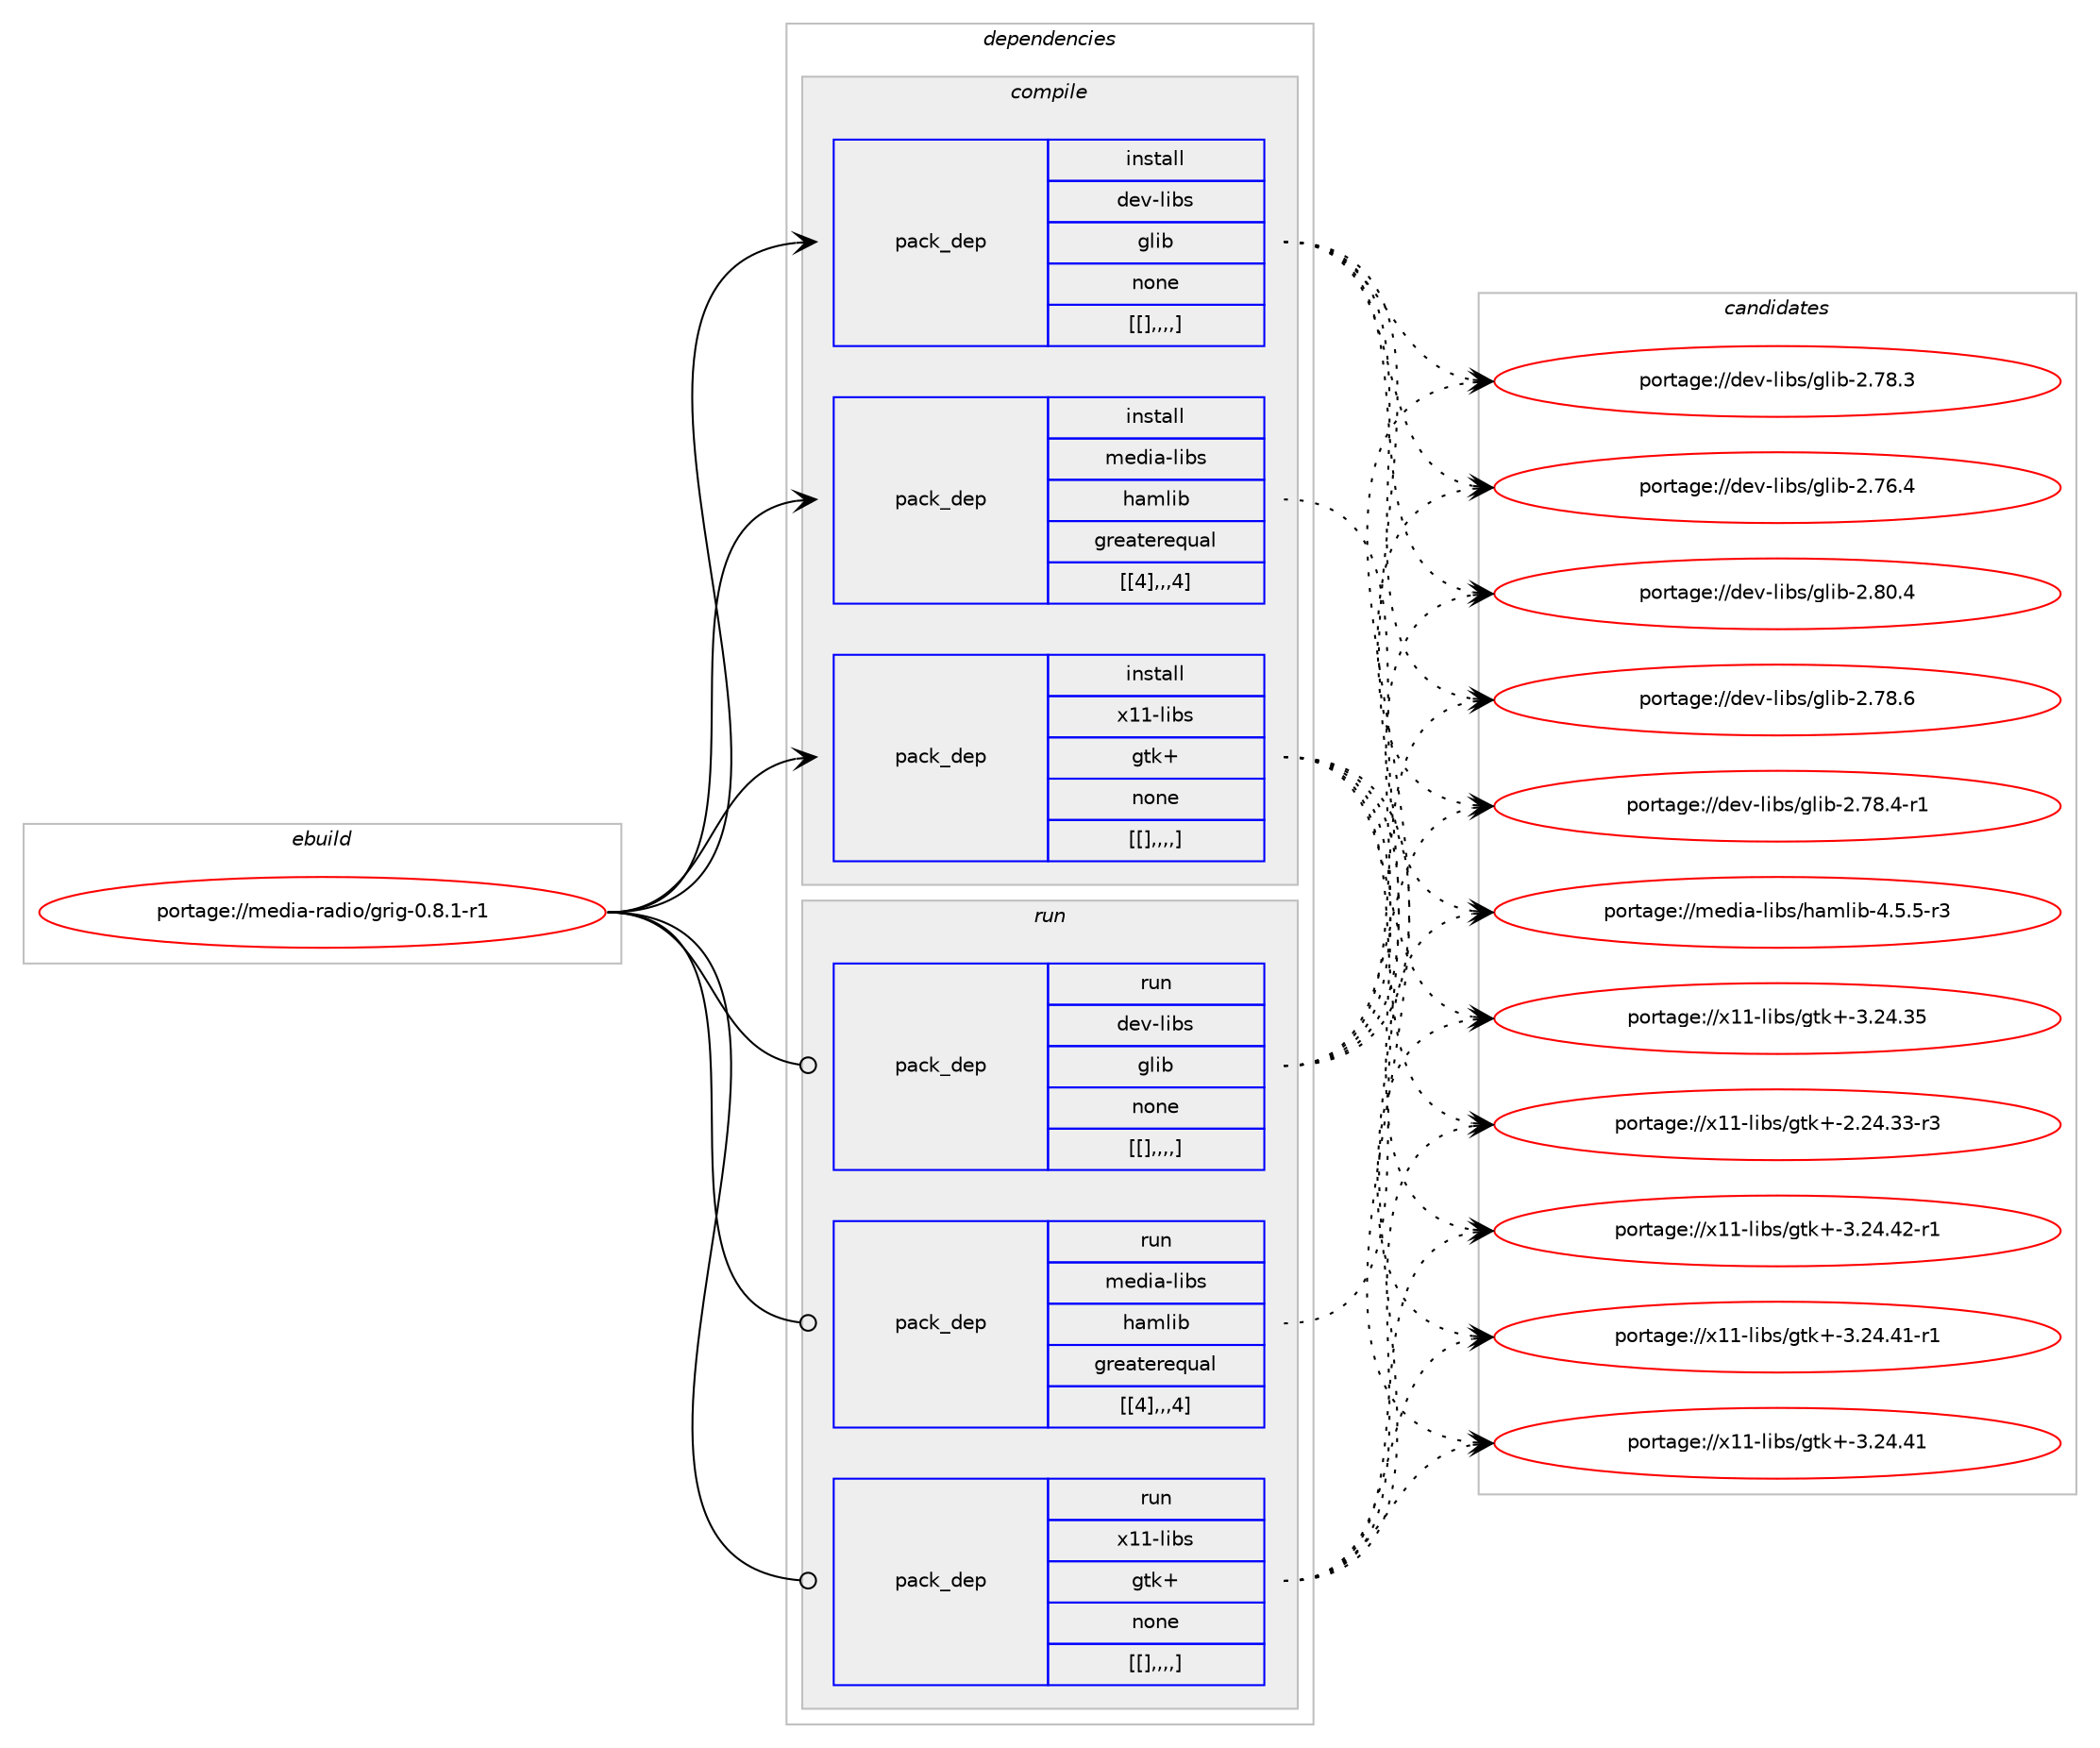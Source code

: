 digraph prolog {

# *************
# Graph options
# *************

newrank=true;
concentrate=true;
compound=true;
graph [rankdir=LR,fontname=Helvetica,fontsize=10,ranksep=1.5];#, ranksep=2.5, nodesep=0.2];
edge  [arrowhead=vee];
node  [fontname=Helvetica,fontsize=10];

# **********
# The ebuild
# **********

subgraph cluster_leftcol {
color=gray;
label=<<i>ebuild</i>>;
id [label="portage://media-radio/grig-0.8.1-r1", color=red, width=4, href="../media-radio/grig-0.8.1-r1.svg"];
}

# ****************
# The dependencies
# ****************

subgraph cluster_midcol {
color=gray;
label=<<i>dependencies</i>>;
subgraph cluster_compile {
fillcolor="#eeeeee";
style=filled;
label=<<i>compile</i>>;
subgraph pack242527 {
dependency327683 [label=<<TABLE BORDER="0" CELLBORDER="1" CELLSPACING="0" CELLPADDING="4" WIDTH="220"><TR><TD ROWSPAN="6" CELLPADDING="30">pack_dep</TD></TR><TR><TD WIDTH="110">install</TD></TR><TR><TD>dev-libs</TD></TR><TR><TD>glib</TD></TR><TR><TD>none</TD></TR><TR><TD>[[],,,,]</TD></TR></TABLE>>, shape=none, color=blue];
}
id:e -> dependency327683:w [weight=20,style="solid",arrowhead="vee"];
subgraph pack242528 {
dependency327684 [label=<<TABLE BORDER="0" CELLBORDER="1" CELLSPACING="0" CELLPADDING="4" WIDTH="220"><TR><TD ROWSPAN="6" CELLPADDING="30">pack_dep</TD></TR><TR><TD WIDTH="110">install</TD></TR><TR><TD>media-libs</TD></TR><TR><TD>hamlib</TD></TR><TR><TD>greaterequal</TD></TR><TR><TD>[[4],,,4]</TD></TR></TABLE>>, shape=none, color=blue];
}
id:e -> dependency327684:w [weight=20,style="solid",arrowhead="vee"];
subgraph pack242529 {
dependency327685 [label=<<TABLE BORDER="0" CELLBORDER="1" CELLSPACING="0" CELLPADDING="4" WIDTH="220"><TR><TD ROWSPAN="6" CELLPADDING="30">pack_dep</TD></TR><TR><TD WIDTH="110">install</TD></TR><TR><TD>x11-libs</TD></TR><TR><TD>gtk+</TD></TR><TR><TD>none</TD></TR><TR><TD>[[],,,,]</TD></TR></TABLE>>, shape=none, color=blue];
}
id:e -> dependency327685:w [weight=20,style="solid",arrowhead="vee"];
}
subgraph cluster_compileandrun {
fillcolor="#eeeeee";
style=filled;
label=<<i>compile and run</i>>;
}
subgraph cluster_run {
fillcolor="#eeeeee";
style=filled;
label=<<i>run</i>>;
subgraph pack242530 {
dependency327686 [label=<<TABLE BORDER="0" CELLBORDER="1" CELLSPACING="0" CELLPADDING="4" WIDTH="220"><TR><TD ROWSPAN="6" CELLPADDING="30">pack_dep</TD></TR><TR><TD WIDTH="110">run</TD></TR><TR><TD>dev-libs</TD></TR><TR><TD>glib</TD></TR><TR><TD>none</TD></TR><TR><TD>[[],,,,]</TD></TR></TABLE>>, shape=none, color=blue];
}
id:e -> dependency327686:w [weight=20,style="solid",arrowhead="odot"];
subgraph pack242531 {
dependency327687 [label=<<TABLE BORDER="0" CELLBORDER="1" CELLSPACING="0" CELLPADDING="4" WIDTH="220"><TR><TD ROWSPAN="6" CELLPADDING="30">pack_dep</TD></TR><TR><TD WIDTH="110">run</TD></TR><TR><TD>media-libs</TD></TR><TR><TD>hamlib</TD></TR><TR><TD>greaterequal</TD></TR><TR><TD>[[4],,,4]</TD></TR></TABLE>>, shape=none, color=blue];
}
id:e -> dependency327687:w [weight=20,style="solid",arrowhead="odot"];
subgraph pack242532 {
dependency327688 [label=<<TABLE BORDER="0" CELLBORDER="1" CELLSPACING="0" CELLPADDING="4" WIDTH="220"><TR><TD ROWSPAN="6" CELLPADDING="30">pack_dep</TD></TR><TR><TD WIDTH="110">run</TD></TR><TR><TD>x11-libs</TD></TR><TR><TD>gtk+</TD></TR><TR><TD>none</TD></TR><TR><TD>[[],,,,]</TD></TR></TABLE>>, shape=none, color=blue];
}
id:e -> dependency327688:w [weight=20,style="solid",arrowhead="odot"];
}
}

# **************
# The candidates
# **************

subgraph cluster_choices {
rank=same;
color=gray;
label=<<i>candidates</i>>;

subgraph choice242527 {
color=black;
nodesep=1;
choice1001011184510810598115471031081059845504656484652 [label="portage://dev-libs/glib-2.80.4", color=red, width=4,href="../dev-libs/glib-2.80.4.svg"];
choice1001011184510810598115471031081059845504655564654 [label="portage://dev-libs/glib-2.78.6", color=red, width=4,href="../dev-libs/glib-2.78.6.svg"];
choice10010111845108105981154710310810598455046555646524511449 [label="portage://dev-libs/glib-2.78.4-r1", color=red, width=4,href="../dev-libs/glib-2.78.4-r1.svg"];
choice1001011184510810598115471031081059845504655564651 [label="portage://dev-libs/glib-2.78.3", color=red, width=4,href="../dev-libs/glib-2.78.3.svg"];
choice1001011184510810598115471031081059845504655544652 [label="portage://dev-libs/glib-2.76.4", color=red, width=4,href="../dev-libs/glib-2.76.4.svg"];
dependency327683:e -> choice1001011184510810598115471031081059845504656484652:w [style=dotted,weight="100"];
dependency327683:e -> choice1001011184510810598115471031081059845504655564654:w [style=dotted,weight="100"];
dependency327683:e -> choice10010111845108105981154710310810598455046555646524511449:w [style=dotted,weight="100"];
dependency327683:e -> choice1001011184510810598115471031081059845504655564651:w [style=dotted,weight="100"];
dependency327683:e -> choice1001011184510810598115471031081059845504655544652:w [style=dotted,weight="100"];
}
subgraph choice242528 {
color=black;
nodesep=1;
choice1091011001059745108105981154710497109108105984552465346534511451 [label="portage://media-libs/hamlib-4.5.5-r3", color=red, width=4,href="../media-libs/hamlib-4.5.5-r3.svg"];
dependency327684:e -> choice1091011001059745108105981154710497109108105984552465346534511451:w [style=dotted,weight="100"];
}
subgraph choice242529 {
color=black;
nodesep=1;
choice12049494510810598115471031161074345514650524652504511449 [label="portage://x11-libs/gtk+-3.24.42-r1", color=red, width=4,href="../x11-libs/gtk+-3.24.42-r1.svg"];
choice12049494510810598115471031161074345514650524652494511449 [label="portage://x11-libs/gtk+-3.24.41-r1", color=red, width=4,href="../x11-libs/gtk+-3.24.41-r1.svg"];
choice1204949451081059811547103116107434551465052465249 [label="portage://x11-libs/gtk+-3.24.41", color=red, width=4,href="../x11-libs/gtk+-3.24.41.svg"];
choice1204949451081059811547103116107434551465052465153 [label="portage://x11-libs/gtk+-3.24.35", color=red, width=4,href="../x11-libs/gtk+-3.24.35.svg"];
choice12049494510810598115471031161074345504650524651514511451 [label="portage://x11-libs/gtk+-2.24.33-r3", color=red, width=4,href="../x11-libs/gtk+-2.24.33-r3.svg"];
dependency327685:e -> choice12049494510810598115471031161074345514650524652504511449:w [style=dotted,weight="100"];
dependency327685:e -> choice12049494510810598115471031161074345514650524652494511449:w [style=dotted,weight="100"];
dependency327685:e -> choice1204949451081059811547103116107434551465052465249:w [style=dotted,weight="100"];
dependency327685:e -> choice1204949451081059811547103116107434551465052465153:w [style=dotted,weight="100"];
dependency327685:e -> choice12049494510810598115471031161074345504650524651514511451:w [style=dotted,weight="100"];
}
subgraph choice242530 {
color=black;
nodesep=1;
choice1001011184510810598115471031081059845504656484652 [label="portage://dev-libs/glib-2.80.4", color=red, width=4,href="../dev-libs/glib-2.80.4.svg"];
choice1001011184510810598115471031081059845504655564654 [label="portage://dev-libs/glib-2.78.6", color=red, width=4,href="../dev-libs/glib-2.78.6.svg"];
choice10010111845108105981154710310810598455046555646524511449 [label="portage://dev-libs/glib-2.78.4-r1", color=red, width=4,href="../dev-libs/glib-2.78.4-r1.svg"];
choice1001011184510810598115471031081059845504655564651 [label="portage://dev-libs/glib-2.78.3", color=red, width=4,href="../dev-libs/glib-2.78.3.svg"];
choice1001011184510810598115471031081059845504655544652 [label="portage://dev-libs/glib-2.76.4", color=red, width=4,href="../dev-libs/glib-2.76.4.svg"];
dependency327686:e -> choice1001011184510810598115471031081059845504656484652:w [style=dotted,weight="100"];
dependency327686:e -> choice1001011184510810598115471031081059845504655564654:w [style=dotted,weight="100"];
dependency327686:e -> choice10010111845108105981154710310810598455046555646524511449:w [style=dotted,weight="100"];
dependency327686:e -> choice1001011184510810598115471031081059845504655564651:w [style=dotted,weight="100"];
dependency327686:e -> choice1001011184510810598115471031081059845504655544652:w [style=dotted,weight="100"];
}
subgraph choice242531 {
color=black;
nodesep=1;
choice1091011001059745108105981154710497109108105984552465346534511451 [label="portage://media-libs/hamlib-4.5.5-r3", color=red, width=4,href="../media-libs/hamlib-4.5.5-r3.svg"];
dependency327687:e -> choice1091011001059745108105981154710497109108105984552465346534511451:w [style=dotted,weight="100"];
}
subgraph choice242532 {
color=black;
nodesep=1;
choice12049494510810598115471031161074345514650524652504511449 [label="portage://x11-libs/gtk+-3.24.42-r1", color=red, width=4,href="../x11-libs/gtk+-3.24.42-r1.svg"];
choice12049494510810598115471031161074345514650524652494511449 [label="portage://x11-libs/gtk+-3.24.41-r1", color=red, width=4,href="../x11-libs/gtk+-3.24.41-r1.svg"];
choice1204949451081059811547103116107434551465052465249 [label="portage://x11-libs/gtk+-3.24.41", color=red, width=4,href="../x11-libs/gtk+-3.24.41.svg"];
choice1204949451081059811547103116107434551465052465153 [label="portage://x11-libs/gtk+-3.24.35", color=red, width=4,href="../x11-libs/gtk+-3.24.35.svg"];
choice12049494510810598115471031161074345504650524651514511451 [label="portage://x11-libs/gtk+-2.24.33-r3", color=red, width=4,href="../x11-libs/gtk+-2.24.33-r3.svg"];
dependency327688:e -> choice12049494510810598115471031161074345514650524652504511449:w [style=dotted,weight="100"];
dependency327688:e -> choice12049494510810598115471031161074345514650524652494511449:w [style=dotted,weight="100"];
dependency327688:e -> choice1204949451081059811547103116107434551465052465249:w [style=dotted,weight="100"];
dependency327688:e -> choice1204949451081059811547103116107434551465052465153:w [style=dotted,weight="100"];
dependency327688:e -> choice12049494510810598115471031161074345504650524651514511451:w [style=dotted,weight="100"];
}
}

}
